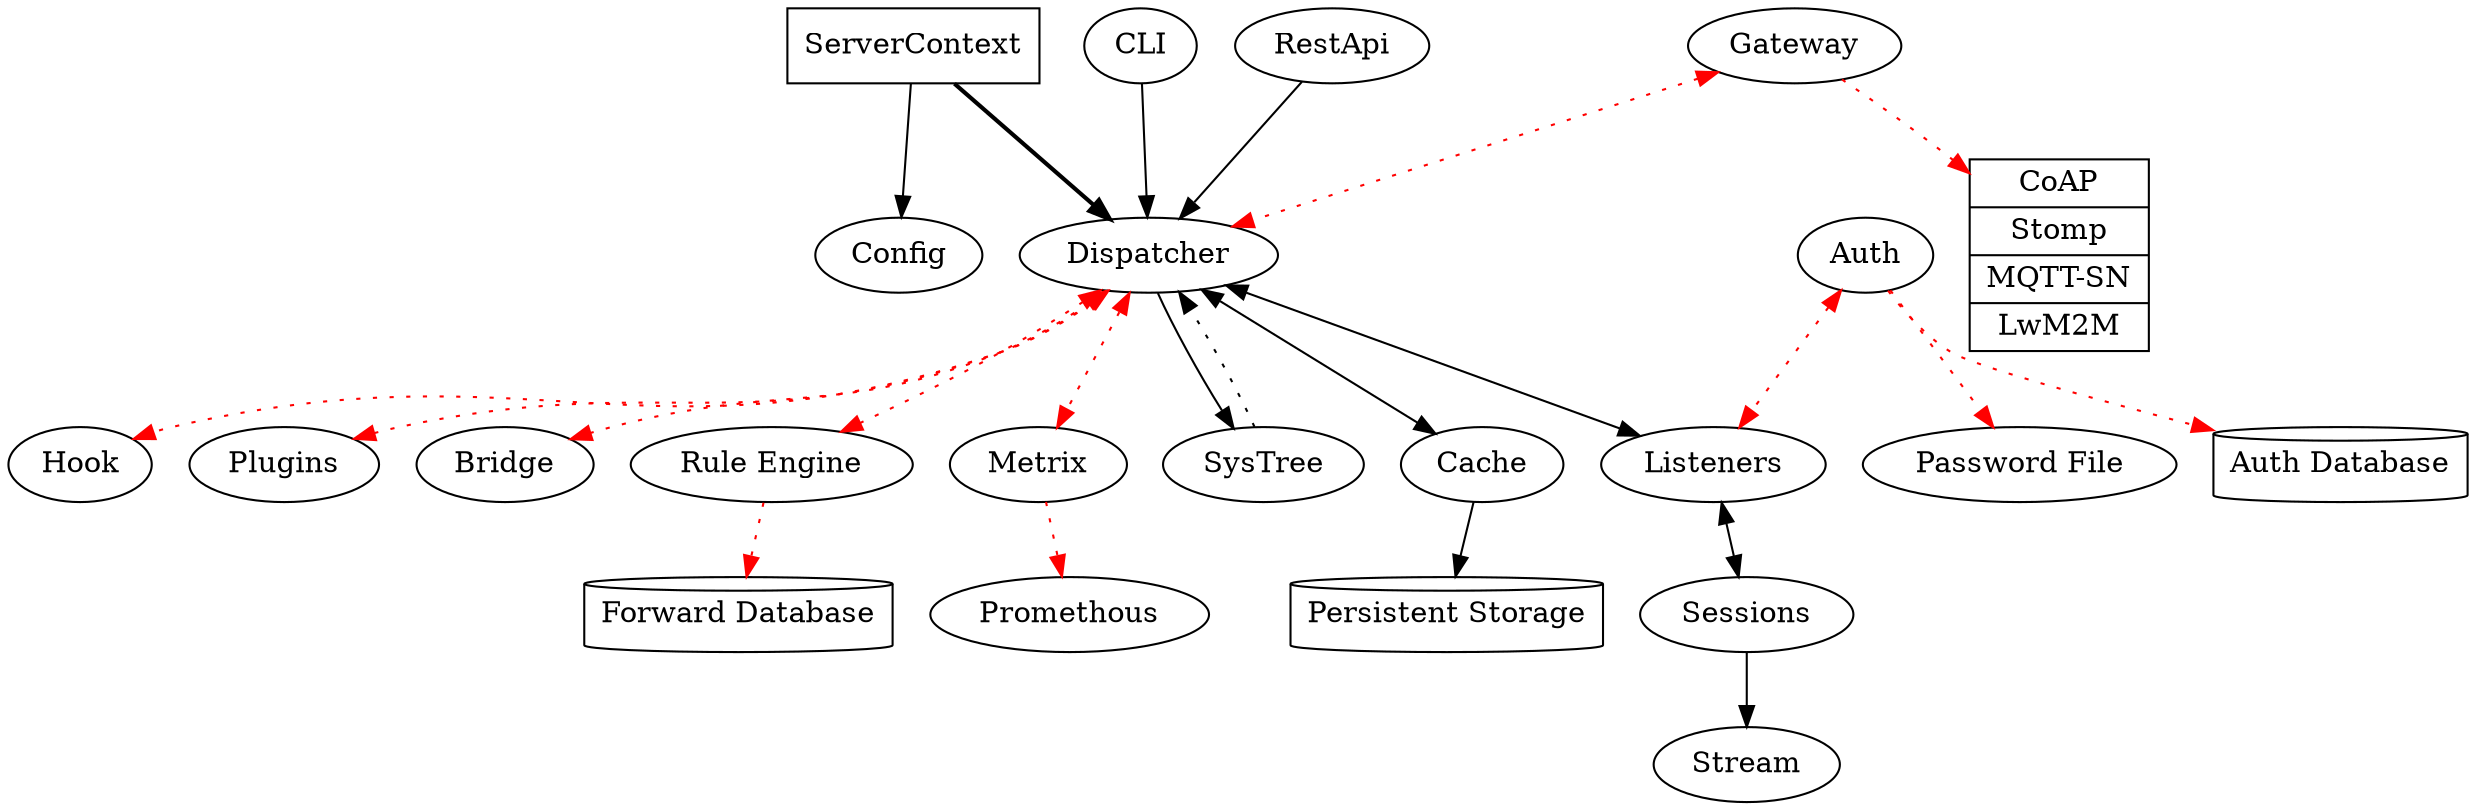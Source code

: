 
digraph {
	ServerContext [shape=box];
	ServerContext -> Config;
	ServerContext -> Dispatcher [style=bold];

	Dispatcher -> Listeners [dir=both];

	Dispatcher -> SysTree;
	SysTree -> Dispatcher [style=dotted];

	Dispatcher -> Cache [dir=both];
	"Persistent Storage" [shape=cylinder];
	Cache -> "Persistent Storage";

	Listeners -> Sessions [dir=both];
	Sessions -> Stream;

	// cli
	CLI -> Dispatcher;

	// dashboard app
	RestApi -> Dispatcher;

	// auth app
	Auth -> Listeners [dir=both, style=dotted, color=red];
	Auth -> "Password File" [style=dotted, color=red];
	"Auth Database" [shape=cylinder];
	Auth -> "Auth Database" [style=dotted, color=red];

	// hook app
	Dispatcher -> Hook [dir=both, style=dotted, color=red];

	// plugin app
	Dispatcher -> Plugins [dir=both,style=dotted, color=red];

	// gateway app
	Gateway -> Dispatcher [dir=both, style=dotted, color=red];
	ExternalProtocols [shape=record, label="{ CoAP | Stomp | MQTT-SN | LwM2M }"];
	Gateway -> ExternalProtocols [style=dotted, color=red];

	// mqtt bridge app
	Dispatcher -> Bridge [dir=both,style=dotted, color=red];

	// rule engine app
	Dispatcher -> "Rule Engine" [dir=both, style=dotted, color=red];
	"Forward Database" [shape=cylinder];
	"Rule Engine" -> "Forward Database" [style=dotted, color=red];

	// monitor app
	Dispatcher -> Metrix [dir=both, style=dotted, color=red];
	Metrix -> Promethous [style=dotted, color=red];
}
